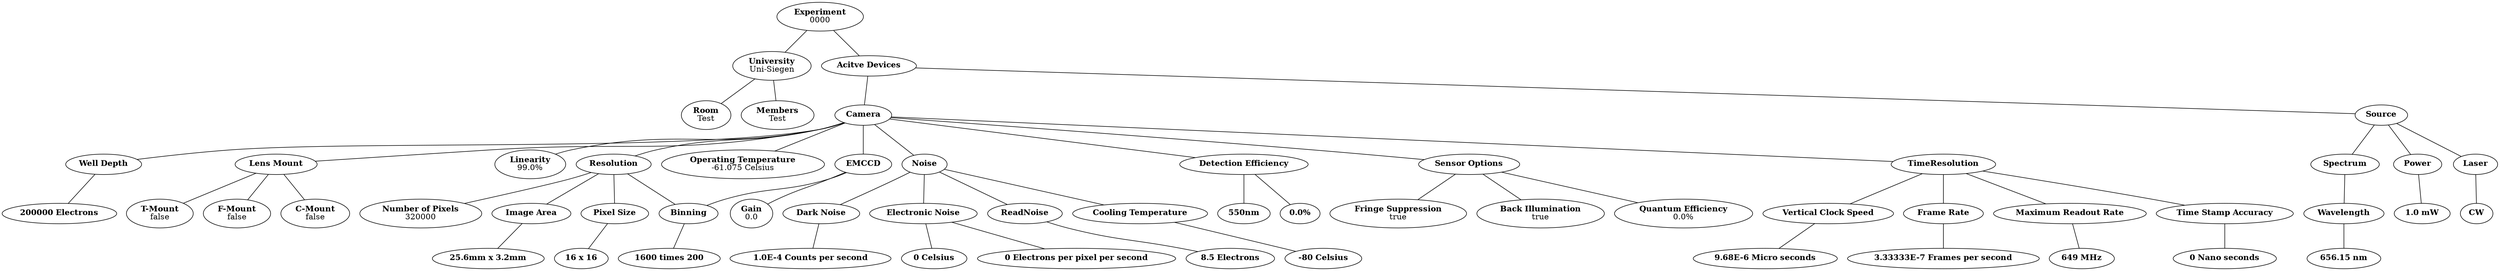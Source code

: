 graph G {
	rankdir = TB;
	subgraph {
	Experiment [label=
    <<b>Experiment</b><BR ALIGN="LEFT"
    />0000<BR ALIGN="CENTER"/>>];
	University [label=
    <<b>University</b><BR ALIGN="LEFT"
    />Uni-Siegen<BR ALIGN="CENTER"/>>];
	Experiment -- University;
	Room [label=
    <<b>Room</b><BR ALIGN="LEFT"
    />Test<BR ALIGN="CENTER"/>>];
	University -- Room;
	Members [label=
    <<b>Members</b><BR ALIGN="LEFT"
    />Test<BR ALIGN="CENTER"/>>];
	University -- Members;
	ActiveDevices [label=
    <<b>Acitve Devices</b>>];
	ActiveDevices -- Experiment;
	{rank = min; Experiment;}
	Camera [label=
    <<b>Camera</b>>];
	ActiveDevices -- Camera;
	EMCCD [label=
    <<b>EMCCD</b>>];
	Camera -- EMCCD
	EmccdGain [label=
    <<b>Gain</b><BR ALIGN="LEFT"
    />0.0<BR ALIGN="CENTER"/>>];
	EMCCD -- EmccdGain;
	Binning [label=
    <<b>Binning</b>>];
	EMCCD -- Binning
	binVal [label=
    <<b>1600 times 200</b>>];
	Binning -- binVal;
	SensorOptions [label=
    <<b>Sensor Options</b>>];
	Camera -- SensorOptions;
	QuantumEfficiency [label=
    <<b>Quantum Efficiency</b><BR ALIGN="LEFT"
    />0.0%<BR ALIGN="CENTER"/>>];
	SensorOptions -- QuantumEfficiency;
	FringeSuppression [label=
    <<b>Fringe Suppression</b><BR ALIGN="LEFT"
    />true<BR ALIGN="CENTER"/>>];
	SensorOptions -- FringeSuppression;
	BackIllumination [label=
    <<b>Back Illumination</b><BR ALIGN="LEFT"
    />true<BR ALIGN="CENTER"/>>];
	SensorOptions -- BackIllumination;
	TimeResolution [label=
    <<b>TimeResolution</b>>];
	Camera -- TimeResolution;
	TimeStampAccuracy [label=
    <<b>Time Stamp Accuracy</b>>];
	TimeResolution -- TimeStampAccuracy;
	timeResVal [label=
    <<b>0 Nano seconds</b>>];
	TimeStampAccuracy -- timeResVal;
	VerticalClockSpeed [label=
    <<b>Vertical Clock Speed</b>>];
	TimeResolution -- VerticalClockSpeed;
	clockSpeedVal [label=
    <<b>9.68E-6 Micro seconds</b>>];
	VerticalClockSpeed -- clockSpeedVal;
	FrameRate [label=
    <<b>Frame Rate</b>>];
	TimeResolution -- FrameRate;
	frameRateVal [label=
    <<b>3.33333E-7 Frames per second</b>>];
	FrameRate -- frameRateVal;
	MaximumReadoutRate [label=
    <<b>Maximum Readout Rate</b>>];
	TimeResolution -- MaximumReadoutRate;
	maxReadVal [label=
    <<b>649 MHz</b>>];
	MaximumReadoutRate -- maxReadVal;
	WellDepth [label=
    <<b>Well Depth</b>>];
	Camera -- WellDepth;
	wellDepthVal [label=
    <<b>200000 Electrons</b>>];
	WellDepth -- wellDepthVal;
	LensMount [label=
    <<b>Lens Mount</b>>];
	Camera -- LensMount;
	CMount [label=
    <<b>C-Mount</b><BR ALIGN="LEFT"
    />false<BR ALIGN="CENTER"/>>];
	LensMount -- CMount;
	TMount [label=
    <<b>T-Mount</b><BR ALIGN="LEFT"
    />false<BR ALIGN="CENTER"/>>];
	LensMount -- TMount;
	FMount [label=
    <<b>F-Mount</b><BR ALIGN="LEFT"
    />false<BR ALIGN="CENTER"/>>];
	LensMount -- FMount;
	Linearity [label=
    <<b>Linearity</b><BR ALIGN="LEFT"
    />99.0%<BR ALIGN="CENTER"/>>];
	Camera -- Linearity;
	Resolution [label=
    <<b>Resolution</b>>];
	Camera -- Resolution;
	Resolution -- Binning;
	PixelSize [label=
    <<b>Pixel Size</b>>];
	Resolution -- PixelSize;
	pixelSizeVal [label=
    <<b>16 x 16</b>>];
	PixelSize -- pixelSizeVal;
	NumberOfPixels [label=
    <<b>Number of Pixels</b><BR ALIGN="LEFT"
    />320000<BR ALIGN="CENTER"/>>];
	Resolution -- NumberOfPixels;
	ImageArea [label=
    <<b>Image Area</b>>];
	Resolution -- ImageArea;
	imageAreaVal [label=
    <<b>25.6mm x 3.2mm</b>>];
	ImageArea -- imageAreaVal;
	OperatingTemperature [label=
    <<b>Operating Temperature</b><BR ALIGN="LEFT"
    />-61.075 Celsius<BR ALIGN="CENTER"/>>];
	Camera -- OperatingTemperature;
	Noise [label=
    <<b>Noise</b>>];
	Camera -- Noise;
	CoolingTemperature [label=
    <<b>Cooling Temperature</b>>];
	Noise -- CoolingTemperature;
	coolTempVal [label=
    <<b>-80 Celsius</b>>];
	CoolingTemperature -- coolTempVal;
	DarkNoise [label=
    <<b>Dark Noise</b>>];
	Noise -- DarkNoise;
	darkNoiseVal [label=
    <<b>1.0E-4 Counts per second</b>>];
	DarkNoise -- darkNoiseVal;
	ElectronicNoise [label=
    <<b>Electronic Noise</b>>];
	Noise -- ElectronicNoise;
	elecNoiseVal1 [label=
    <<b>0 Electrons per pixel per second</b>>];
	ElectronicNoise -- elecNoiseVal1;
	elecNoiseVal2 [label=
    <<b>0 Celsius</b>>];
	ElectronicNoise -- elecNoiseVal2;
	ReadNoise [label=
    <<b>ReadNoise</b>>];
	Noise -- ReadNoise;
	readNoiseVal [label=
    <<b>8.5 Electrons</b>>];
	ReadNoise -- readNoiseVal;
	DetectionEfficiency [label=
    <<b>Detection Efficiency</b>>];
	Camera -- DetectionEfficiency;
	detEffVal1 [label=
    <<b>0.0%</b>>];
	DetectionEfficiency -- detEffVal1;
	detEffVal2 [label=
    <<b>550nm</b>>];
	DetectionEfficiency -- detEffVal2;
	Source [label=
    <<b>Source</b>>];
	ActiveDevices -- Source;
	Laser [label=
    <<b>Laser</b>>];
	Source -- Laser
	CW [label=
    <<b>CW</b>>];
	Laser -- CW
	Spectrum [label=
    <<b>Spectrum</b>>];
	Source -- Spectrum;
	Wavelength [label=
    <<b>Wavelength</b>>];
	Spectrum -- Wavelength;
	wavelengthVal [label=
    <<b>656.15 nm</b>>];
	Wavelength -- wavelengthVal;
	Power [label=
    <<b>Power</b>>];
	Source -- Power;
	powerVal [label=
    <<b>1.0 mW</b>>];
	Power -- powerVal;
	}
}
